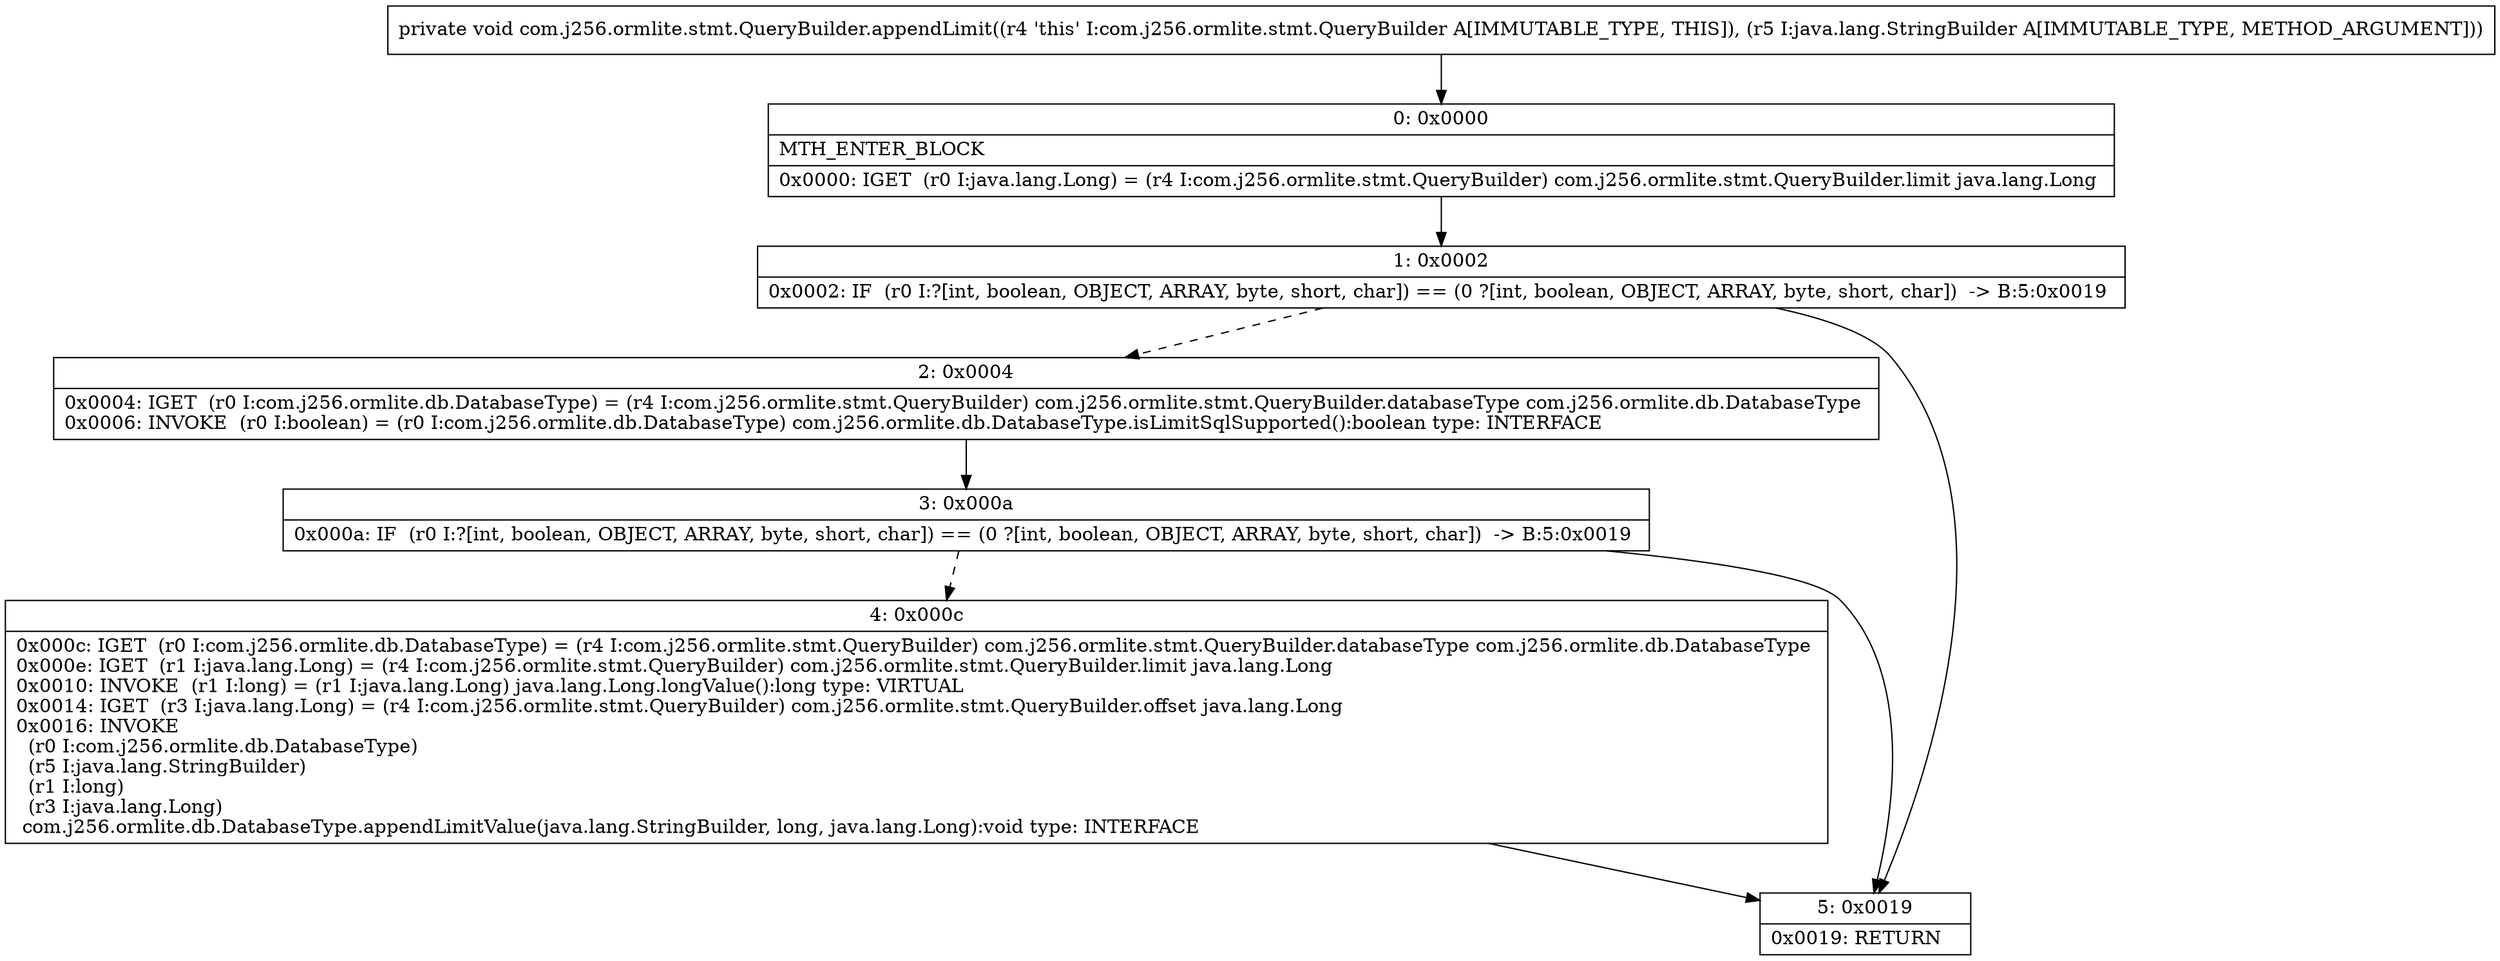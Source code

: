digraph "CFG forcom.j256.ormlite.stmt.QueryBuilder.appendLimit(Ljava\/lang\/StringBuilder;)V" {
Node_0 [shape=record,label="{0\:\ 0x0000|MTH_ENTER_BLOCK\l|0x0000: IGET  (r0 I:java.lang.Long) = (r4 I:com.j256.ormlite.stmt.QueryBuilder) com.j256.ormlite.stmt.QueryBuilder.limit java.lang.Long \l}"];
Node_1 [shape=record,label="{1\:\ 0x0002|0x0002: IF  (r0 I:?[int, boolean, OBJECT, ARRAY, byte, short, char]) == (0 ?[int, boolean, OBJECT, ARRAY, byte, short, char])  \-\> B:5:0x0019 \l}"];
Node_2 [shape=record,label="{2\:\ 0x0004|0x0004: IGET  (r0 I:com.j256.ormlite.db.DatabaseType) = (r4 I:com.j256.ormlite.stmt.QueryBuilder) com.j256.ormlite.stmt.QueryBuilder.databaseType com.j256.ormlite.db.DatabaseType \l0x0006: INVOKE  (r0 I:boolean) = (r0 I:com.j256.ormlite.db.DatabaseType) com.j256.ormlite.db.DatabaseType.isLimitSqlSupported():boolean type: INTERFACE \l}"];
Node_3 [shape=record,label="{3\:\ 0x000a|0x000a: IF  (r0 I:?[int, boolean, OBJECT, ARRAY, byte, short, char]) == (0 ?[int, boolean, OBJECT, ARRAY, byte, short, char])  \-\> B:5:0x0019 \l}"];
Node_4 [shape=record,label="{4\:\ 0x000c|0x000c: IGET  (r0 I:com.j256.ormlite.db.DatabaseType) = (r4 I:com.j256.ormlite.stmt.QueryBuilder) com.j256.ormlite.stmt.QueryBuilder.databaseType com.j256.ormlite.db.DatabaseType \l0x000e: IGET  (r1 I:java.lang.Long) = (r4 I:com.j256.ormlite.stmt.QueryBuilder) com.j256.ormlite.stmt.QueryBuilder.limit java.lang.Long \l0x0010: INVOKE  (r1 I:long) = (r1 I:java.lang.Long) java.lang.Long.longValue():long type: VIRTUAL \l0x0014: IGET  (r3 I:java.lang.Long) = (r4 I:com.j256.ormlite.stmt.QueryBuilder) com.j256.ormlite.stmt.QueryBuilder.offset java.lang.Long \l0x0016: INVOKE  \l  (r0 I:com.j256.ormlite.db.DatabaseType)\l  (r5 I:java.lang.StringBuilder)\l  (r1 I:long)\l  (r3 I:java.lang.Long)\l com.j256.ormlite.db.DatabaseType.appendLimitValue(java.lang.StringBuilder, long, java.lang.Long):void type: INTERFACE \l}"];
Node_5 [shape=record,label="{5\:\ 0x0019|0x0019: RETURN   \l}"];
MethodNode[shape=record,label="{private void com.j256.ormlite.stmt.QueryBuilder.appendLimit((r4 'this' I:com.j256.ormlite.stmt.QueryBuilder A[IMMUTABLE_TYPE, THIS]), (r5 I:java.lang.StringBuilder A[IMMUTABLE_TYPE, METHOD_ARGUMENT])) }"];
MethodNode -> Node_0;
Node_0 -> Node_1;
Node_1 -> Node_2[style=dashed];
Node_1 -> Node_5;
Node_2 -> Node_3;
Node_3 -> Node_4[style=dashed];
Node_3 -> Node_5;
Node_4 -> Node_5;
}


